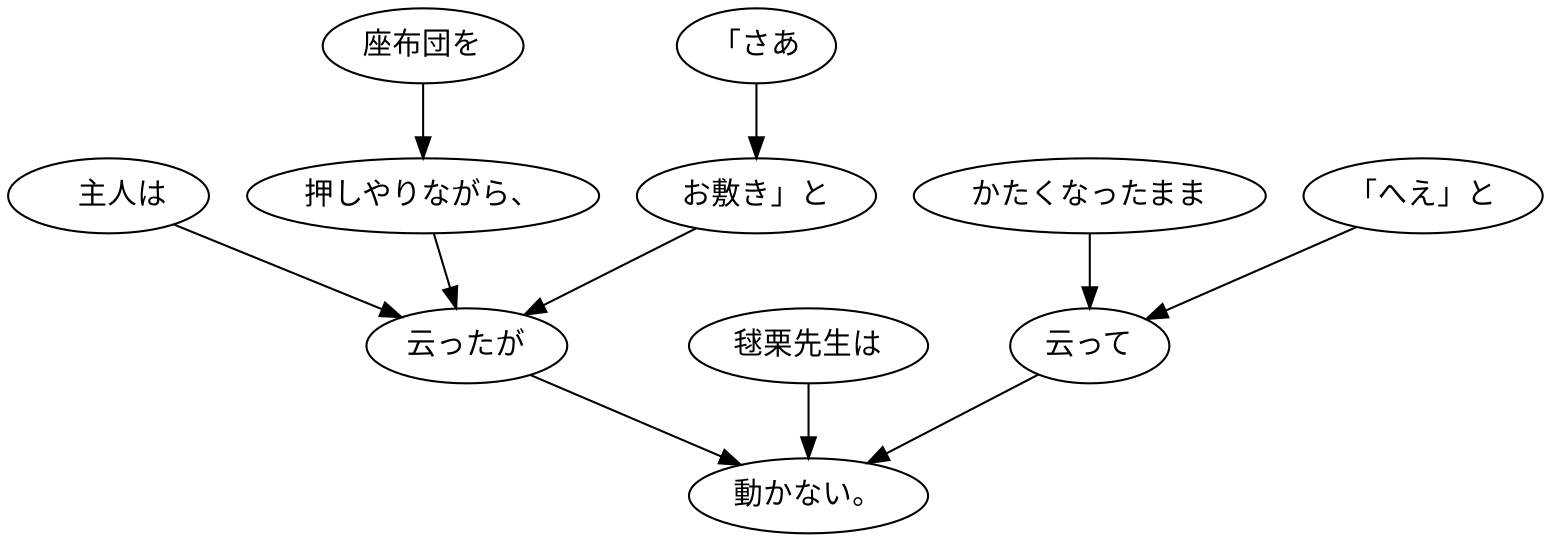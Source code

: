 digraph graph7189 {
	node0 [label="　主人は"];
	node1 [label="座布団を"];
	node2 [label="押しやりながら、"];
	node3 [label="「さあ"];
	node4 [label="お敷き」と"];
	node5 [label="云ったが"];
	node6 [label="毬栗先生は"];
	node7 [label="かたくなったまま"];
	node8 [label="「へえ」と"];
	node9 [label="云って"];
	node10 [label="動かない。"];
	node0 -> node5;
	node1 -> node2;
	node2 -> node5;
	node3 -> node4;
	node4 -> node5;
	node5 -> node10;
	node6 -> node10;
	node7 -> node9;
	node8 -> node9;
	node9 -> node10;
}
